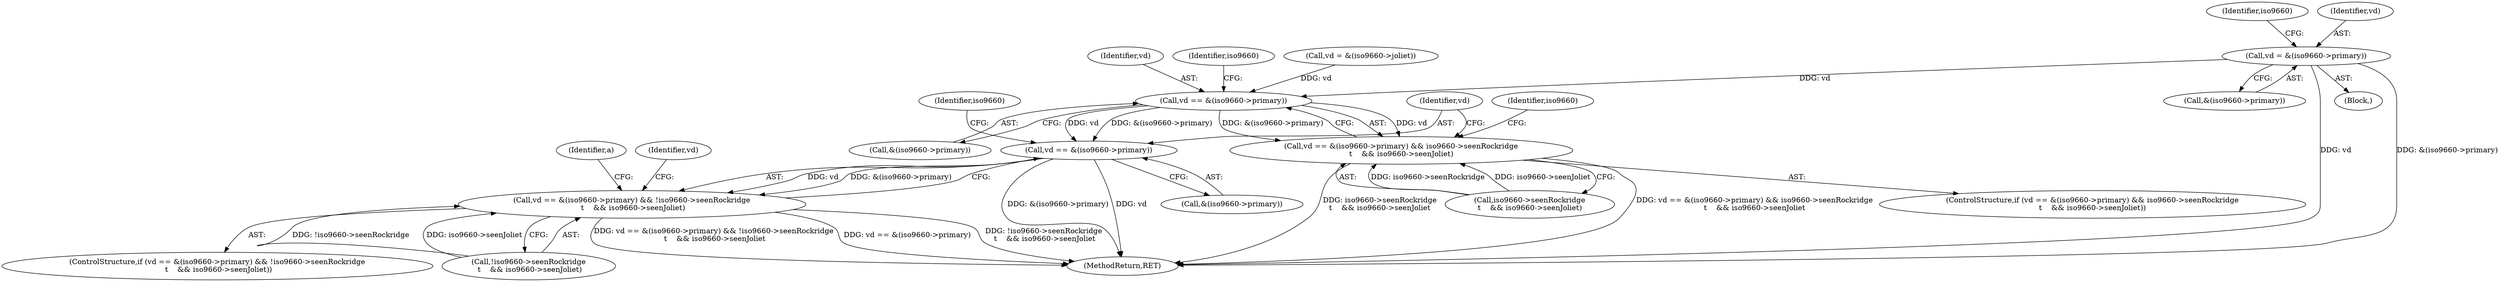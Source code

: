 digraph "0_libarchive_3ad08e01b4d253c66ae56414886089684155af22@pointer" {
"1000115" [label="(Call,vd = &(iso9660->primary))"];
"1000229" [label="(Call,vd == &(iso9660->primary))"];
"1000228" [label="(Call,vd == &(iso9660->primary) && iso9660->seenRockridge\n\t    && iso9660->seenJoliet)"];
"1000249" [label="(Call,vd == &(iso9660->primary))"];
"1000248" [label="(Call,vd == &(iso9660->primary) && !iso9660->seenRockridge\n \t    && iso9660->seenJoliet)"];
"1000250" [label="(Identifier,vd)"];
"1000349" [label="(Identifier,a)"];
"1000247" [label="(ControlStructure,if (vd == &(iso9660->primary) && !iso9660->seenRockridge\n \t    && iso9660->seenJoliet))"];
"1000258" [label="(Identifier,iso9660)"];
"1000249" [label="(Call,vd == &(iso9660->primary))"];
"1000117" [label="(Call,&(iso9660->primary))"];
"1000109" [label="(Block,)"];
"1000248" [label="(Call,vd == &(iso9660->primary) && !iso9660->seenRockridge\n \t    && iso9660->seenJoliet)"];
"1000251" [label="(Call,&(iso9660->primary))"];
"1000230" [label="(Identifier,vd)"];
"1000376" [label="(MethodReturn,RET)"];
"1000124" [label="(Identifier,iso9660)"];
"1000237" [label="(Identifier,iso9660)"];
"1000229" [label="(Call,vd == &(iso9660->primary))"];
"1000265" [label="(Identifier,vd)"];
"1000255" [label="(Call,!iso9660->seenRockridge\n \t    && iso9660->seenJoliet)"];
"1000235" [label="(Call,iso9660->seenRockridge\n\t    && iso9660->seenJoliet)"];
"1000228" [label="(Call,vd == &(iso9660->primary) && iso9660->seenRockridge\n\t    && iso9660->seenJoliet)"];
"1000116" [label="(Identifier,vd)"];
"1000244" [label="(Identifier,iso9660)"];
"1000115" [label="(Call,vd = &(iso9660->primary))"];
"1000231" [label="(Call,&(iso9660->primary))"];
"1000145" [label="(Call,vd = &(iso9660->joliet))"];
"1000227" [label="(ControlStructure,if (vd == &(iso9660->primary) && iso9660->seenRockridge\n\t    && iso9660->seenJoliet))"];
"1000115" -> "1000109"  [label="AST: "];
"1000115" -> "1000117"  [label="CFG: "];
"1000116" -> "1000115"  [label="AST: "];
"1000117" -> "1000115"  [label="AST: "];
"1000124" -> "1000115"  [label="CFG: "];
"1000115" -> "1000376"  [label="DDG: &(iso9660->primary)"];
"1000115" -> "1000376"  [label="DDG: vd"];
"1000115" -> "1000229"  [label="DDG: vd"];
"1000229" -> "1000228"  [label="AST: "];
"1000229" -> "1000231"  [label="CFG: "];
"1000230" -> "1000229"  [label="AST: "];
"1000231" -> "1000229"  [label="AST: "];
"1000237" -> "1000229"  [label="CFG: "];
"1000228" -> "1000229"  [label="CFG: "];
"1000229" -> "1000228"  [label="DDG: vd"];
"1000229" -> "1000228"  [label="DDG: &(iso9660->primary)"];
"1000145" -> "1000229"  [label="DDG: vd"];
"1000229" -> "1000249"  [label="DDG: vd"];
"1000229" -> "1000249"  [label="DDG: &(iso9660->primary)"];
"1000228" -> "1000227"  [label="AST: "];
"1000228" -> "1000235"  [label="CFG: "];
"1000235" -> "1000228"  [label="AST: "];
"1000244" -> "1000228"  [label="CFG: "];
"1000250" -> "1000228"  [label="CFG: "];
"1000228" -> "1000376"  [label="DDG: iso9660->seenRockridge\n\t    && iso9660->seenJoliet"];
"1000228" -> "1000376"  [label="DDG: vd == &(iso9660->primary) && iso9660->seenRockridge\n\t    && iso9660->seenJoliet"];
"1000235" -> "1000228"  [label="DDG: iso9660->seenRockridge"];
"1000235" -> "1000228"  [label="DDG: iso9660->seenJoliet"];
"1000249" -> "1000248"  [label="AST: "];
"1000249" -> "1000251"  [label="CFG: "];
"1000250" -> "1000249"  [label="AST: "];
"1000251" -> "1000249"  [label="AST: "];
"1000258" -> "1000249"  [label="CFG: "];
"1000248" -> "1000249"  [label="CFG: "];
"1000249" -> "1000376"  [label="DDG: &(iso9660->primary)"];
"1000249" -> "1000376"  [label="DDG: vd"];
"1000249" -> "1000248"  [label="DDG: vd"];
"1000249" -> "1000248"  [label="DDG: &(iso9660->primary)"];
"1000248" -> "1000247"  [label="AST: "];
"1000248" -> "1000255"  [label="CFG: "];
"1000255" -> "1000248"  [label="AST: "];
"1000265" -> "1000248"  [label="CFG: "];
"1000349" -> "1000248"  [label="CFG: "];
"1000248" -> "1000376"  [label="DDG: !iso9660->seenRockridge\n \t    && iso9660->seenJoliet"];
"1000248" -> "1000376"  [label="DDG: vd == &(iso9660->primary) && !iso9660->seenRockridge\n \t    && iso9660->seenJoliet"];
"1000248" -> "1000376"  [label="DDG: vd == &(iso9660->primary)"];
"1000255" -> "1000248"  [label="DDG: !iso9660->seenRockridge"];
"1000255" -> "1000248"  [label="DDG: iso9660->seenJoliet"];
}
